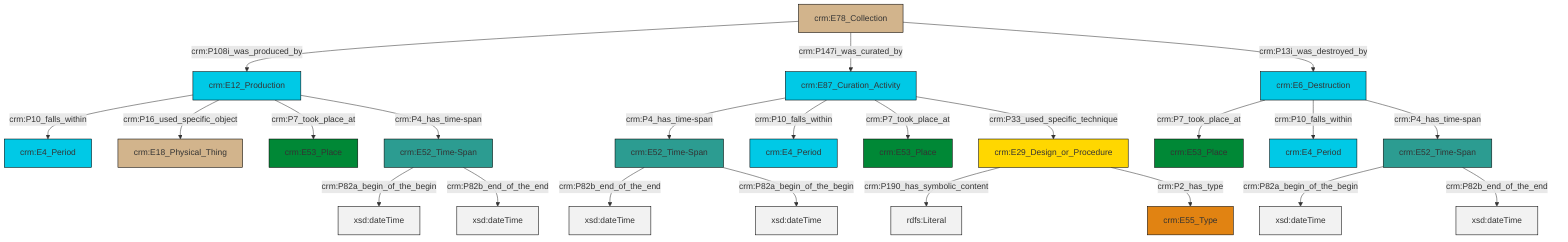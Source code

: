graph TD
classDef Literal fill:#f2f2f2,stroke:#000000;
classDef CRM_Entity fill:#FFFFFF,stroke:#000000;
classDef Temporal_Entity fill:#00C9E6, stroke:#000000;
classDef Type fill:#E18312, stroke:#000000;
classDef Time-Span fill:#2C9C91, stroke:#000000;
classDef Appellation fill:#FFEB7F, stroke:#000000;
classDef Place fill:#008836, stroke:#000000;
classDef Persistent_Item fill:#B266B2, stroke:#000000;
classDef Conceptual_Object fill:#FFD700, stroke:#000000;
classDef Physical_Thing fill:#D2B48C, stroke:#000000;
classDef Actor fill:#f58aad, stroke:#000000;
classDef PC_Classes fill:#4ce600, stroke:#000000;
classDef Multi fill:#cccccc,stroke:#000000;

0["crm:E78_Collection"]:::Physical_Thing -->|crm:P108i_was_produced_by| 1["crm:E12_Production"]:::Temporal_Entity
6["crm:E87_Curation_Activity"]:::Temporal_Entity -->|crm:P4_has_time-span| 7["crm:E52_Time-Span"]:::Time-Span
8["crm:E52_Time-Span"]:::Time-Span -->|crm:P82a_begin_of_the_begin| 9[xsd:dateTime]:::Literal
10["crm:E29_Design_or_Procedure"]:::Conceptual_Object -->|crm:P190_has_symbolic_content| 11[rdfs:Literal]:::Literal
10["crm:E29_Design_or_Procedure"]:::Conceptual_Object -->|crm:P2_has_type| 2["crm:E55_Type"]:::Type
1["crm:E12_Production"]:::Temporal_Entity -->|crm:P10_falls_within| 12["crm:E4_Period"]:::Temporal_Entity
0["crm:E78_Collection"]:::Physical_Thing -->|crm:P147i_was_curated_by| 6["crm:E87_Curation_Activity"]:::Temporal_Entity
1["crm:E12_Production"]:::Temporal_Entity -->|crm:P16_used_specific_object| 18["crm:E18_Physical_Thing"]:::Physical_Thing
6["crm:E87_Curation_Activity"]:::Temporal_Entity -->|crm:P10_falls_within| 21["crm:E4_Period"]:::Temporal_Entity
7["crm:E52_Time-Span"]:::Time-Span -->|crm:P82b_end_of_the_end| 22[xsd:dateTime]:::Literal
23["crm:E52_Time-Span"]:::Time-Span -->|crm:P82a_begin_of_the_begin| 24[xsd:dateTime]:::Literal
0["crm:E78_Collection"]:::Physical_Thing -->|crm:P13i_was_destroyed_by| 16["crm:E6_Destruction"]:::Temporal_Entity
1["crm:E12_Production"]:::Temporal_Entity -->|crm:P7_took_place_at| 26["crm:E53_Place"]:::Place
23["crm:E52_Time-Span"]:::Time-Span -->|crm:P82b_end_of_the_end| 27[xsd:dateTime]:::Literal
16["crm:E6_Destruction"]:::Temporal_Entity -->|crm:P7_took_place_at| 19["crm:E53_Place"]:::Place
16["crm:E6_Destruction"]:::Temporal_Entity -->|crm:P10_falls_within| 4["crm:E4_Period"]:::Temporal_Entity
7["crm:E52_Time-Span"]:::Time-Span -->|crm:P82a_begin_of_the_begin| 32[xsd:dateTime]:::Literal
6["crm:E87_Curation_Activity"]:::Temporal_Entity -->|crm:P7_took_place_at| 14["crm:E53_Place"]:::Place
16["crm:E6_Destruction"]:::Temporal_Entity -->|crm:P4_has_time-span| 23["crm:E52_Time-Span"]:::Time-Span
1["crm:E12_Production"]:::Temporal_Entity -->|crm:P4_has_time-span| 8["crm:E52_Time-Span"]:::Time-Span
8["crm:E52_Time-Span"]:::Time-Span -->|crm:P82b_end_of_the_end| 37[xsd:dateTime]:::Literal
6["crm:E87_Curation_Activity"]:::Temporal_Entity -->|crm:P33_used_specific_technique| 10["crm:E29_Design_or_Procedure"]:::Conceptual_Object